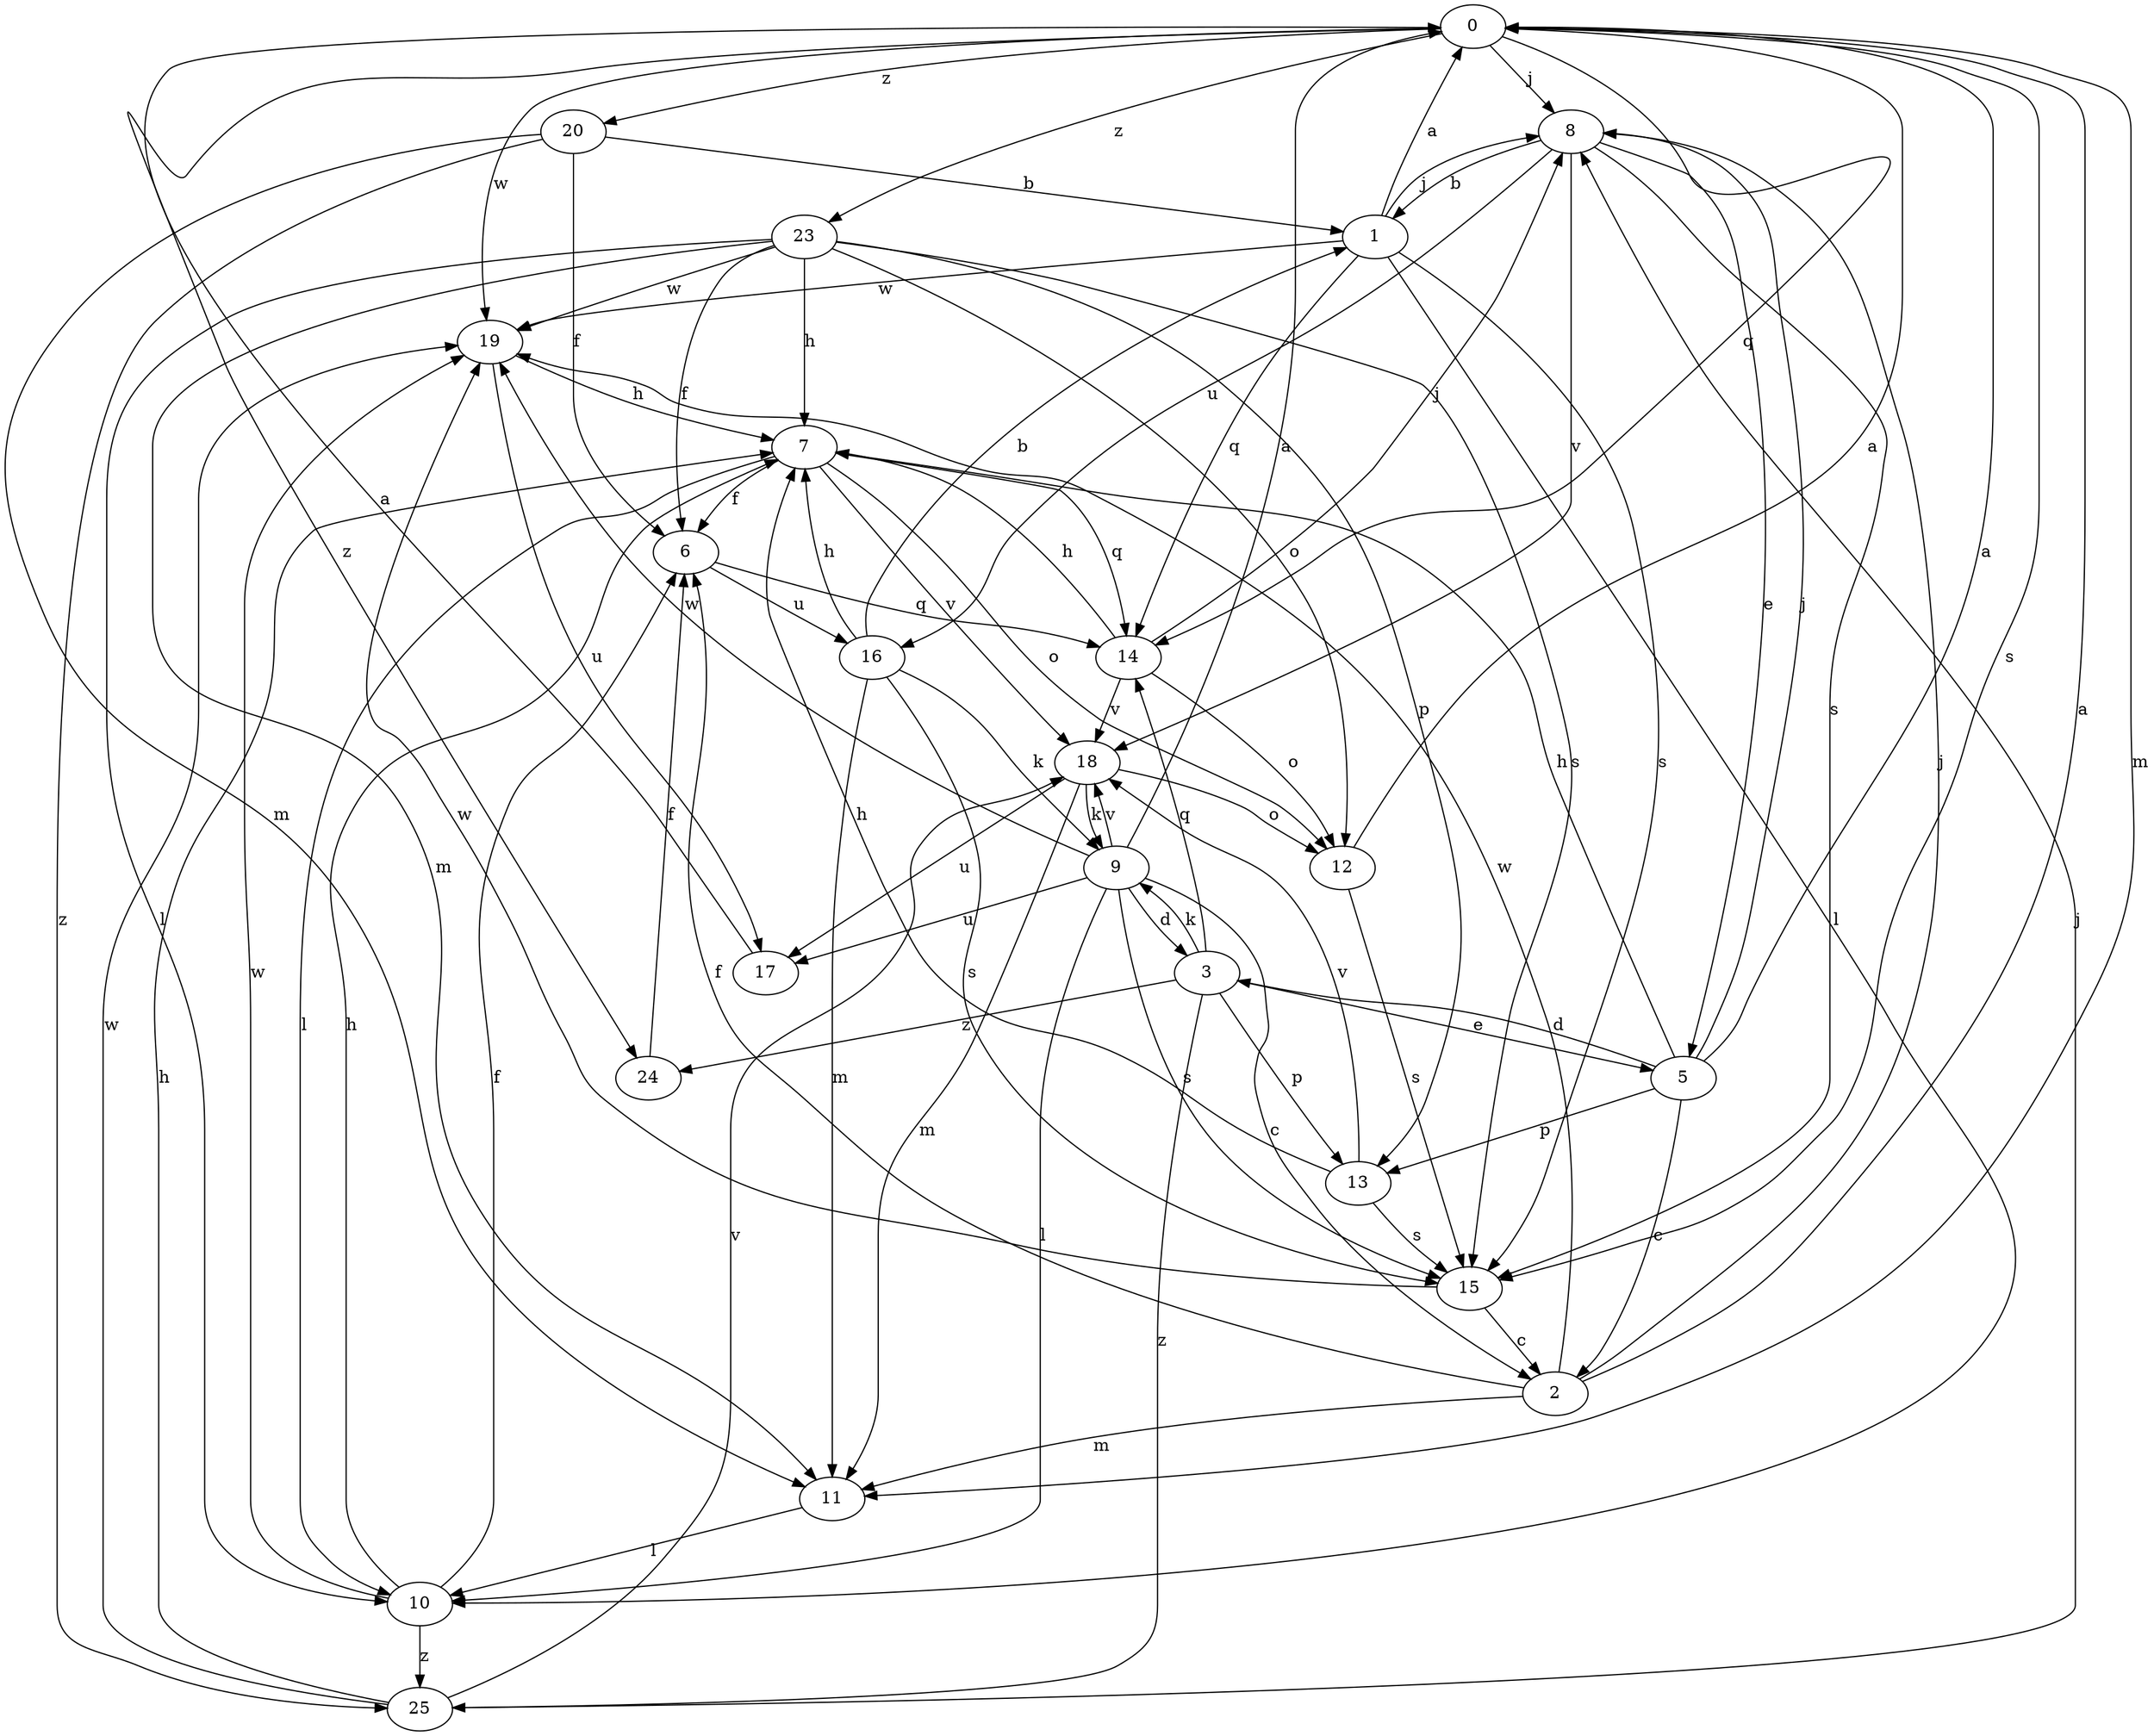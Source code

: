 strict digraph  {
0;
1;
2;
3;
5;
6;
7;
8;
9;
10;
11;
12;
13;
14;
15;
16;
17;
18;
19;
20;
23;
24;
25;
0 -> 8  [label=j];
0 -> 11  [label=m];
0 -> 14  [label=q];
0 -> 15  [label=s];
0 -> 19  [label=w];
0 -> 20  [label=z];
0 -> 23  [label=z];
0 -> 24  [label=z];
1 -> 0  [label=a];
1 -> 8  [label=j];
1 -> 10  [label=l];
1 -> 14  [label=q];
1 -> 15  [label=s];
1 -> 19  [label=w];
2 -> 0  [label=a];
2 -> 6  [label=f];
2 -> 8  [label=j];
2 -> 11  [label=m];
2 -> 19  [label=w];
3 -> 5  [label=e];
3 -> 9  [label=k];
3 -> 13  [label=p];
3 -> 14  [label=q];
3 -> 24  [label=z];
3 -> 25  [label=z];
5 -> 0  [label=a];
5 -> 2  [label=c];
5 -> 3  [label=d];
5 -> 7  [label=h];
5 -> 8  [label=j];
5 -> 13  [label=p];
6 -> 14  [label=q];
6 -> 16  [label=u];
7 -> 6  [label=f];
7 -> 10  [label=l];
7 -> 12  [label=o];
7 -> 14  [label=q];
7 -> 18  [label=v];
8 -> 1  [label=b];
8 -> 5  [label=e];
8 -> 15  [label=s];
8 -> 16  [label=u];
8 -> 18  [label=v];
9 -> 0  [label=a];
9 -> 2  [label=c];
9 -> 3  [label=d];
9 -> 10  [label=l];
9 -> 15  [label=s];
9 -> 17  [label=u];
9 -> 18  [label=v];
9 -> 19  [label=w];
10 -> 6  [label=f];
10 -> 7  [label=h];
10 -> 19  [label=w];
10 -> 25  [label=z];
11 -> 10  [label=l];
12 -> 0  [label=a];
12 -> 15  [label=s];
13 -> 7  [label=h];
13 -> 15  [label=s];
13 -> 18  [label=v];
14 -> 7  [label=h];
14 -> 8  [label=j];
14 -> 12  [label=o];
14 -> 18  [label=v];
15 -> 2  [label=c];
15 -> 19  [label=w];
16 -> 1  [label=b];
16 -> 7  [label=h];
16 -> 9  [label=k];
16 -> 11  [label=m];
16 -> 15  [label=s];
17 -> 0  [label=a];
18 -> 9  [label=k];
18 -> 11  [label=m];
18 -> 12  [label=o];
18 -> 17  [label=u];
19 -> 7  [label=h];
19 -> 17  [label=u];
20 -> 1  [label=b];
20 -> 6  [label=f];
20 -> 11  [label=m];
20 -> 25  [label=z];
23 -> 6  [label=f];
23 -> 7  [label=h];
23 -> 10  [label=l];
23 -> 11  [label=m];
23 -> 12  [label=o];
23 -> 13  [label=p];
23 -> 15  [label=s];
23 -> 19  [label=w];
24 -> 6  [label=f];
25 -> 7  [label=h];
25 -> 8  [label=j];
25 -> 18  [label=v];
25 -> 19  [label=w];
}
